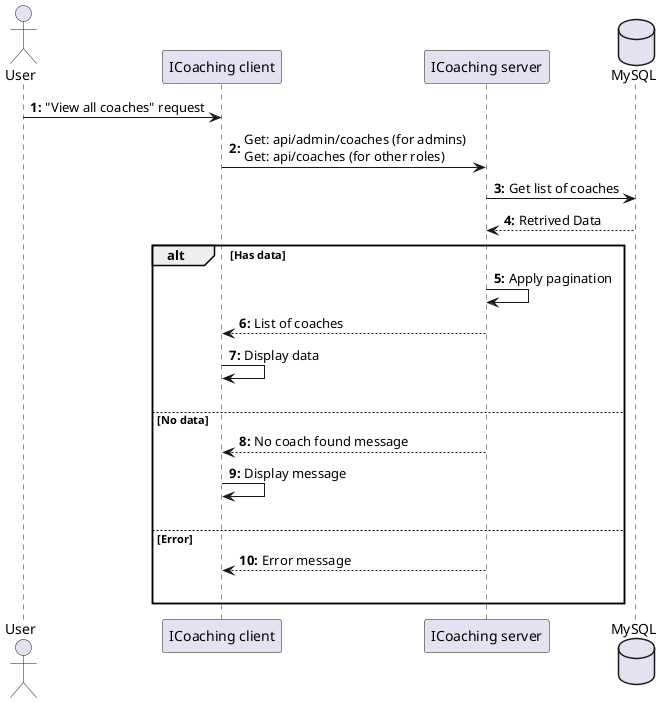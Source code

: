 @startuml ViewAllCoaches

actor User as user
participant "ICoaching client" as client
participant "ICoaching server" as server 
database "MySQL" as db

autonumber "<b>0:"

user -> client : "View all coaches" request
client -> server : Get: api/admin/coaches (for admins) \nGet: api/coaches (for other roles)
server -> db : Get list of coaches
db --> server : Retrived Data

alt Has data
    server -> server : Apply pagination
    server --> client : List of coaches
    client -> client : Display data
    |||

else No data
    server --> client : No coach found message
    client -> client : Display message 
    |||

else Error
    server --> client : Error message
    |||
end 

@enduml